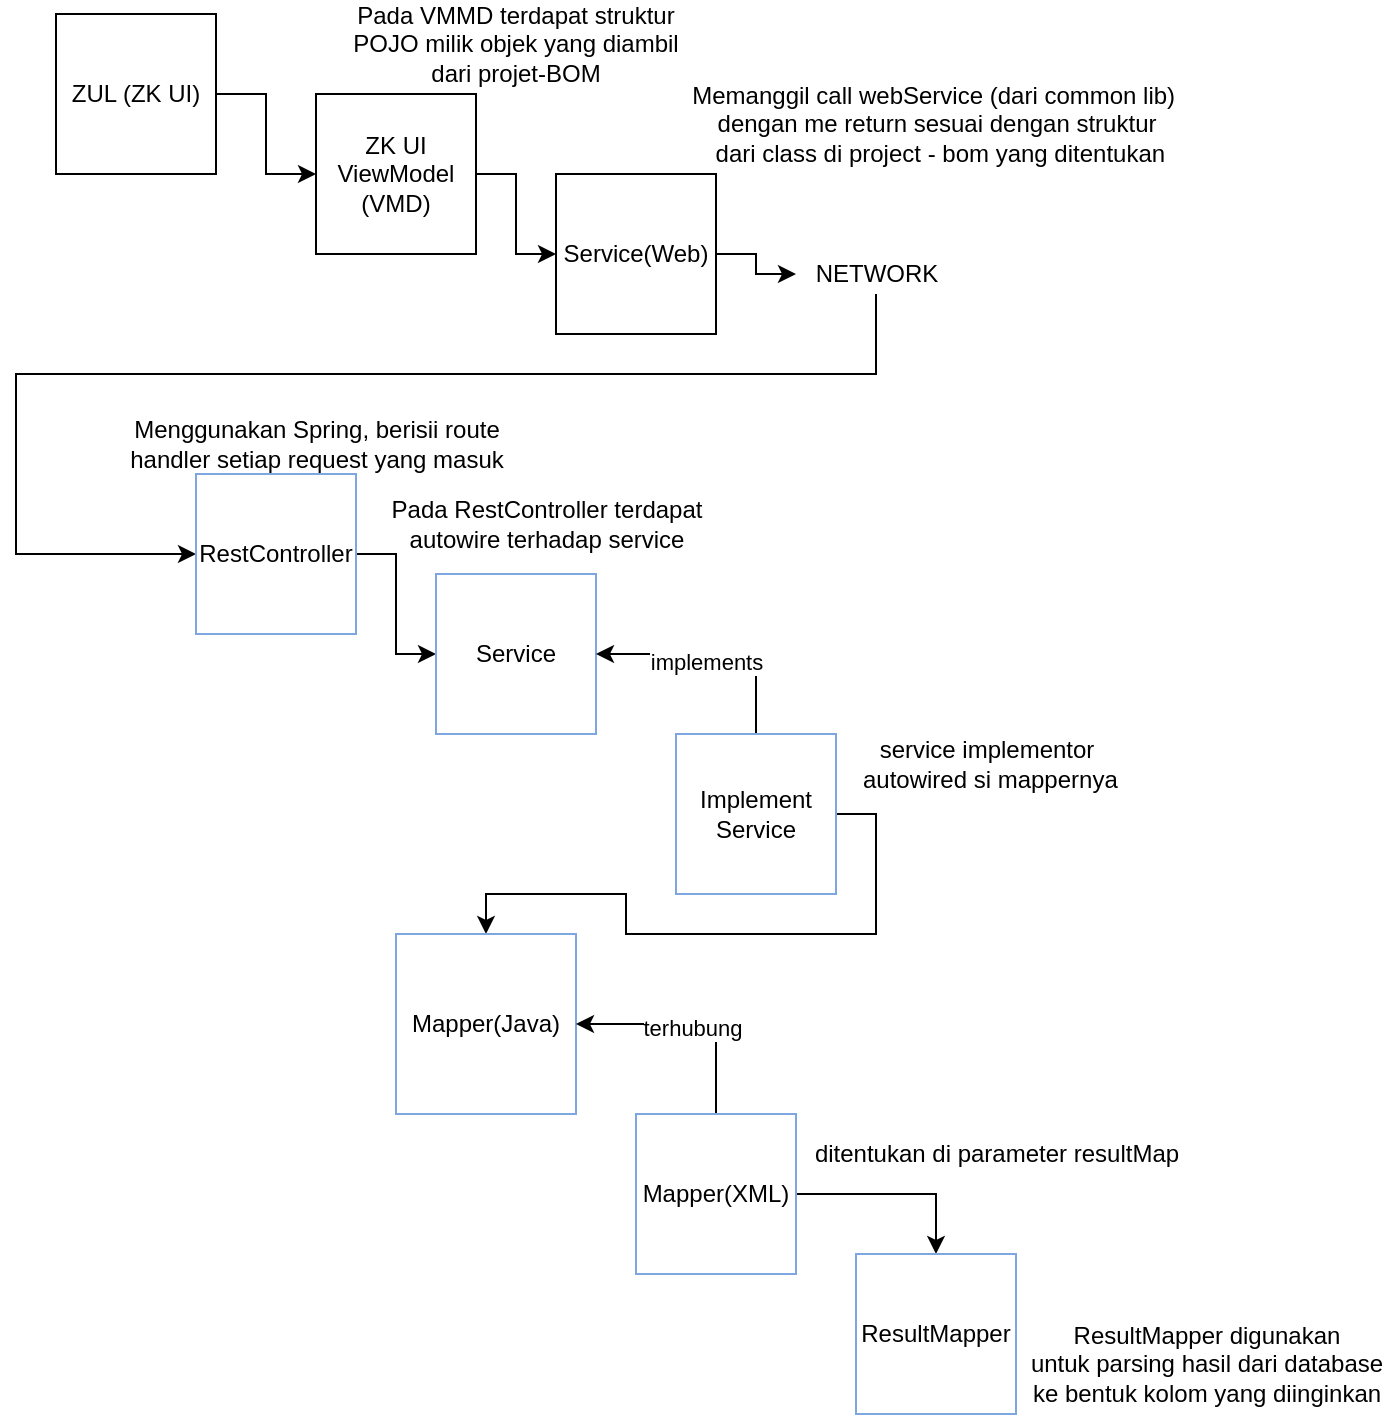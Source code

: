 <mxfile version="13.7.7" type="github">
  <diagram id="VUYOUcLSTNesoHuxwyxF" name="Page-1">
    <mxGraphModel dx="868" dy="482" grid="1" gridSize="10" guides="1" tooltips="1" connect="1" arrows="1" fold="1" page="1" pageScale="1" pageWidth="850" pageHeight="1100" math="0" shadow="0">
      <root>
        <mxCell id="0" />
        <mxCell id="1" parent="0" />
        <mxCell id="fw0LZEKKgFk2uAr3LbG0-5" style="edgeStyle=orthogonalEdgeStyle;rounded=0;orthogonalLoop=1;jettySize=auto;html=1;entryX=0;entryY=0.5;entryDx=0;entryDy=0;" edge="1" parent="1" source="fw0LZEKKgFk2uAr3LbG0-1" target="fw0LZEKKgFk2uAr3LbG0-2">
          <mxGeometry relative="1" as="geometry" />
        </mxCell>
        <mxCell id="fw0LZEKKgFk2uAr3LbG0-1" value="ZUL (ZK UI)" style="whiteSpace=wrap;html=1;aspect=fixed;" vertex="1" parent="1">
          <mxGeometry x="70" y="40" width="80" height="80" as="geometry" />
        </mxCell>
        <mxCell id="fw0LZEKKgFk2uAr3LbG0-6" style="edgeStyle=orthogonalEdgeStyle;rounded=0;orthogonalLoop=1;jettySize=auto;html=1;exitX=1;exitY=0.5;exitDx=0;exitDy=0;entryX=0;entryY=0.5;entryDx=0;entryDy=0;" edge="1" parent="1" source="fw0LZEKKgFk2uAr3LbG0-2" target="fw0LZEKKgFk2uAr3LbG0-3">
          <mxGeometry relative="1" as="geometry" />
        </mxCell>
        <mxCell id="fw0LZEKKgFk2uAr3LbG0-2" value="ZK UI ViewModel (VMD)" style="whiteSpace=wrap;html=1;aspect=fixed;" vertex="1" parent="1">
          <mxGeometry x="200" y="80" width="80" height="80" as="geometry" />
        </mxCell>
        <mxCell id="fw0LZEKKgFk2uAr3LbG0-9" style="edgeStyle=orthogonalEdgeStyle;rounded=0;orthogonalLoop=1;jettySize=auto;html=1;exitX=1;exitY=0.5;exitDx=0;exitDy=0;" edge="1" parent="1" source="fw0LZEKKgFk2uAr3LbG0-3" target="fw0LZEKKgFk2uAr3LbG0-8">
          <mxGeometry relative="1" as="geometry" />
        </mxCell>
        <mxCell id="fw0LZEKKgFk2uAr3LbG0-3" value="Service(Web)" style="whiteSpace=wrap;html=1;aspect=fixed;" vertex="1" parent="1">
          <mxGeometry x="320" y="120" width="80" height="80" as="geometry" />
        </mxCell>
        <mxCell id="fw0LZEKKgFk2uAr3LbG0-4" value="Pada VMMD terdapat struktur POJO milik objek yang diambil dari projet-BOM" style="text;html=1;strokeColor=none;fillColor=none;align=center;verticalAlign=middle;whiteSpace=wrap;rounded=0;" vertex="1" parent="1">
          <mxGeometry x="210" y="40" width="180" height="30" as="geometry" />
        </mxCell>
        <mxCell id="fw0LZEKKgFk2uAr3LbG0-7" value="Memanggil call webService (dari common lib)&amp;nbsp; &lt;br&gt;dengan me return sesuai dengan struktur&lt;br&gt;&amp;nbsp;dari class di project - bom yang ditentukan" style="text;html=1;align=center;verticalAlign=middle;resizable=0;points=[];autosize=1;" vertex="1" parent="1">
          <mxGeometry x="380" y="70" width="260" height="50" as="geometry" />
        </mxCell>
        <mxCell id="fw0LZEKKgFk2uAr3LbG0-15" style="edgeStyle=orthogonalEdgeStyle;rounded=0;orthogonalLoop=1;jettySize=auto;html=1;entryX=0;entryY=0.5;entryDx=0;entryDy=0;" edge="1" parent="1" source="fw0LZEKKgFk2uAr3LbG0-8" target="fw0LZEKKgFk2uAr3LbG0-10">
          <mxGeometry relative="1" as="geometry">
            <Array as="points">
              <mxPoint x="480" y="220" />
              <mxPoint x="50" y="220" />
              <mxPoint x="50" y="310" />
            </Array>
          </mxGeometry>
        </mxCell>
        <mxCell id="fw0LZEKKgFk2uAr3LbG0-8" value="NETWORK" style="text;html=1;align=center;verticalAlign=middle;resizable=0;points=[];autosize=1;" vertex="1" parent="1">
          <mxGeometry x="440" y="160" width="80" height="20" as="geometry" />
        </mxCell>
        <mxCell id="fw0LZEKKgFk2uAr3LbG0-16" style="edgeStyle=orthogonalEdgeStyle;rounded=0;orthogonalLoop=1;jettySize=auto;html=1;exitX=1;exitY=0.5;exitDx=0;exitDy=0;" edge="1" parent="1" source="fw0LZEKKgFk2uAr3LbG0-10" target="fw0LZEKKgFk2uAr3LbG0-12">
          <mxGeometry relative="1" as="geometry" />
        </mxCell>
        <mxCell id="fw0LZEKKgFk2uAr3LbG0-10" value="RestController" style="whiteSpace=wrap;html=1;aspect=fixed;strokeColor=#7EA6E0;" vertex="1" parent="1">
          <mxGeometry x="140" y="270" width="80" height="80" as="geometry" />
        </mxCell>
        <mxCell id="fw0LZEKKgFk2uAr3LbG0-11" value="Menggunakan Spring, berisii route &lt;br&gt;handler setiap request yang masuk" style="text;html=1;align=center;verticalAlign=middle;resizable=0;points=[];autosize=1;" vertex="1" parent="1">
          <mxGeometry x="100" y="240" width="200" height="30" as="geometry" />
        </mxCell>
        <mxCell id="fw0LZEKKgFk2uAr3LbG0-12" value="Service" style="whiteSpace=wrap;html=1;aspect=fixed;strokeColor=#7EA6E0;" vertex="1" parent="1">
          <mxGeometry x="260" y="320" width="80" height="80" as="geometry" />
        </mxCell>
        <mxCell id="fw0LZEKKgFk2uAr3LbG0-13" value="Pada RestController terdapat &lt;br&gt;autowire terhadap service" style="text;html=1;align=center;verticalAlign=middle;resizable=0;points=[];autosize=1;" vertex="1" parent="1">
          <mxGeometry x="230" y="280" width="170" height="30" as="geometry" />
        </mxCell>
        <mxCell id="fw0LZEKKgFk2uAr3LbG0-18" style="edgeStyle=orthogonalEdgeStyle;rounded=0;orthogonalLoop=1;jettySize=auto;html=1;exitX=0.5;exitY=0;exitDx=0;exitDy=0;entryX=1;entryY=0.5;entryDx=0;entryDy=0;" edge="1" parent="1" source="fw0LZEKKgFk2uAr3LbG0-14" target="fw0LZEKKgFk2uAr3LbG0-12">
          <mxGeometry relative="1" as="geometry" />
        </mxCell>
        <mxCell id="fw0LZEKKgFk2uAr3LbG0-19" value="implements" style="edgeLabel;html=1;align=center;verticalAlign=middle;resizable=0;points=[];" vertex="1" connectable="0" parent="fw0LZEKKgFk2uAr3LbG0-18">
          <mxGeometry x="0.083" y="4" relative="1" as="geometry">
            <mxPoint as="offset" />
          </mxGeometry>
        </mxCell>
        <mxCell id="fw0LZEKKgFk2uAr3LbG0-31" style="edgeStyle=orthogonalEdgeStyle;rounded=0;orthogonalLoop=1;jettySize=auto;html=1;exitX=1;exitY=0.5;exitDx=0;exitDy=0;" edge="1" parent="1" source="fw0LZEKKgFk2uAr3LbG0-14" target="fw0LZEKKgFk2uAr3LbG0-20">
          <mxGeometry relative="1" as="geometry" />
        </mxCell>
        <mxCell id="fw0LZEKKgFk2uAr3LbG0-14" value="Implement&lt;br&gt;Service" style="whiteSpace=wrap;html=1;aspect=fixed;strokeColor=#7EA6E0;" vertex="1" parent="1">
          <mxGeometry x="380" y="400" width="80" height="80" as="geometry" />
        </mxCell>
        <mxCell id="fw0LZEKKgFk2uAr3LbG0-20" value="Mapper(Java)" style="whiteSpace=wrap;html=1;aspect=fixed;strokeColor=#7EA6E0;" vertex="1" parent="1">
          <mxGeometry x="240" y="500" width="90" height="90" as="geometry" />
        </mxCell>
        <mxCell id="fw0LZEKKgFk2uAr3LbG0-23" style="edgeStyle=orthogonalEdgeStyle;rounded=0;orthogonalLoop=1;jettySize=auto;html=1;exitX=0.5;exitY=0;exitDx=0;exitDy=0;entryX=1;entryY=0.5;entryDx=0;entryDy=0;" edge="1" parent="1" source="fw0LZEKKgFk2uAr3LbG0-22" target="fw0LZEKKgFk2uAr3LbG0-20">
          <mxGeometry relative="1" as="geometry" />
        </mxCell>
        <mxCell id="fw0LZEKKgFk2uAr3LbG0-24" value="terhubung" style="edgeLabel;html=1;align=center;verticalAlign=middle;resizable=0;points=[];" vertex="1" connectable="0" parent="fw0LZEKKgFk2uAr3LbG0-23">
          <mxGeometry x="-0.252" y="12" relative="1" as="geometry">
            <mxPoint as="offset" />
          </mxGeometry>
        </mxCell>
        <mxCell id="fw0LZEKKgFk2uAr3LbG0-29" style="edgeStyle=orthogonalEdgeStyle;rounded=0;orthogonalLoop=1;jettySize=auto;html=1;exitX=1;exitY=0.5;exitDx=0;exitDy=0;entryX=0.5;entryY=0;entryDx=0;entryDy=0;" edge="1" parent="1" source="fw0LZEKKgFk2uAr3LbG0-22" target="fw0LZEKKgFk2uAr3LbG0-26">
          <mxGeometry relative="1" as="geometry" />
        </mxCell>
        <mxCell id="fw0LZEKKgFk2uAr3LbG0-22" value="Mapper(XML)" style="whiteSpace=wrap;html=1;aspect=fixed;strokeColor=#7EA6E0;" vertex="1" parent="1">
          <mxGeometry x="360" y="590" width="80" height="80" as="geometry" />
        </mxCell>
        <mxCell id="fw0LZEKKgFk2uAr3LbG0-26" value="ResultMapper" style="whiteSpace=wrap;html=1;aspect=fixed;strokeColor=#7EA6E0;" vertex="1" parent="1">
          <mxGeometry x="470" y="660" width="80" height="80" as="geometry" />
        </mxCell>
        <mxCell id="fw0LZEKKgFk2uAr3LbG0-27" value="ResultMapper digunakan&lt;br&gt;untuk parsing hasil dari database &lt;br&gt;ke bentuk kolom yang diinginkan" style="text;html=1;align=center;verticalAlign=middle;resizable=0;points=[];autosize=1;" vertex="1" parent="1">
          <mxGeometry x="550" y="690" width="190" height="50" as="geometry" />
        </mxCell>
        <mxCell id="fw0LZEKKgFk2uAr3LbG0-30" value="ditentukan di parameter&amp;nbsp;resultMap" style="text;html=1;align=center;verticalAlign=middle;resizable=0;points=[];autosize=1;" vertex="1" parent="1">
          <mxGeometry x="440" y="600" width="200" height="20" as="geometry" />
        </mxCell>
        <mxCell id="fw0LZEKKgFk2uAr3LbG0-32" value="service implementor&lt;br&gt;&amp;nbsp;autowired si mappernya" style="text;html=1;align=center;verticalAlign=middle;resizable=0;points=[];autosize=1;" vertex="1" parent="1">
          <mxGeometry x="460" y="400" width="150" height="30" as="geometry" />
        </mxCell>
      </root>
    </mxGraphModel>
  </diagram>
</mxfile>

